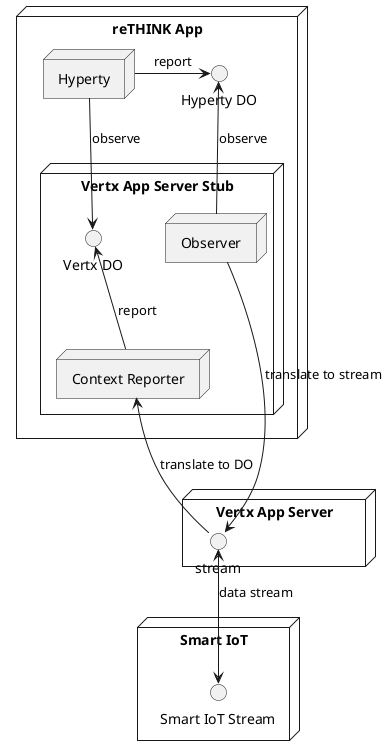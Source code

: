 @startuml



node "Vertx App Server" as appServer {
interface stream
}

node "reTHINK App" as app {

node "Hyperty" as hy

interface "Hyperty DO" as hyDO

node "Vertx App Server Stub" as stub {
  node "Context Reporter" as ctxtR
  node "Observer" as ctxtO

  interface "Vertx DO" as vertxDO
}

}

node "Smart IoT" as siot {

interface "Smart IoT Stream" as sstream

}

sstream <-up-> stream : data stream

stream -up-> ctxtR : translate to DO

ctxtR -up-> vertxDO : report

hy -down-> vertxDO : observe

hy -> hyDO : report

hyDO <- ctxtO : observe

ctxtO -> stream : translate to stream

@enduml
